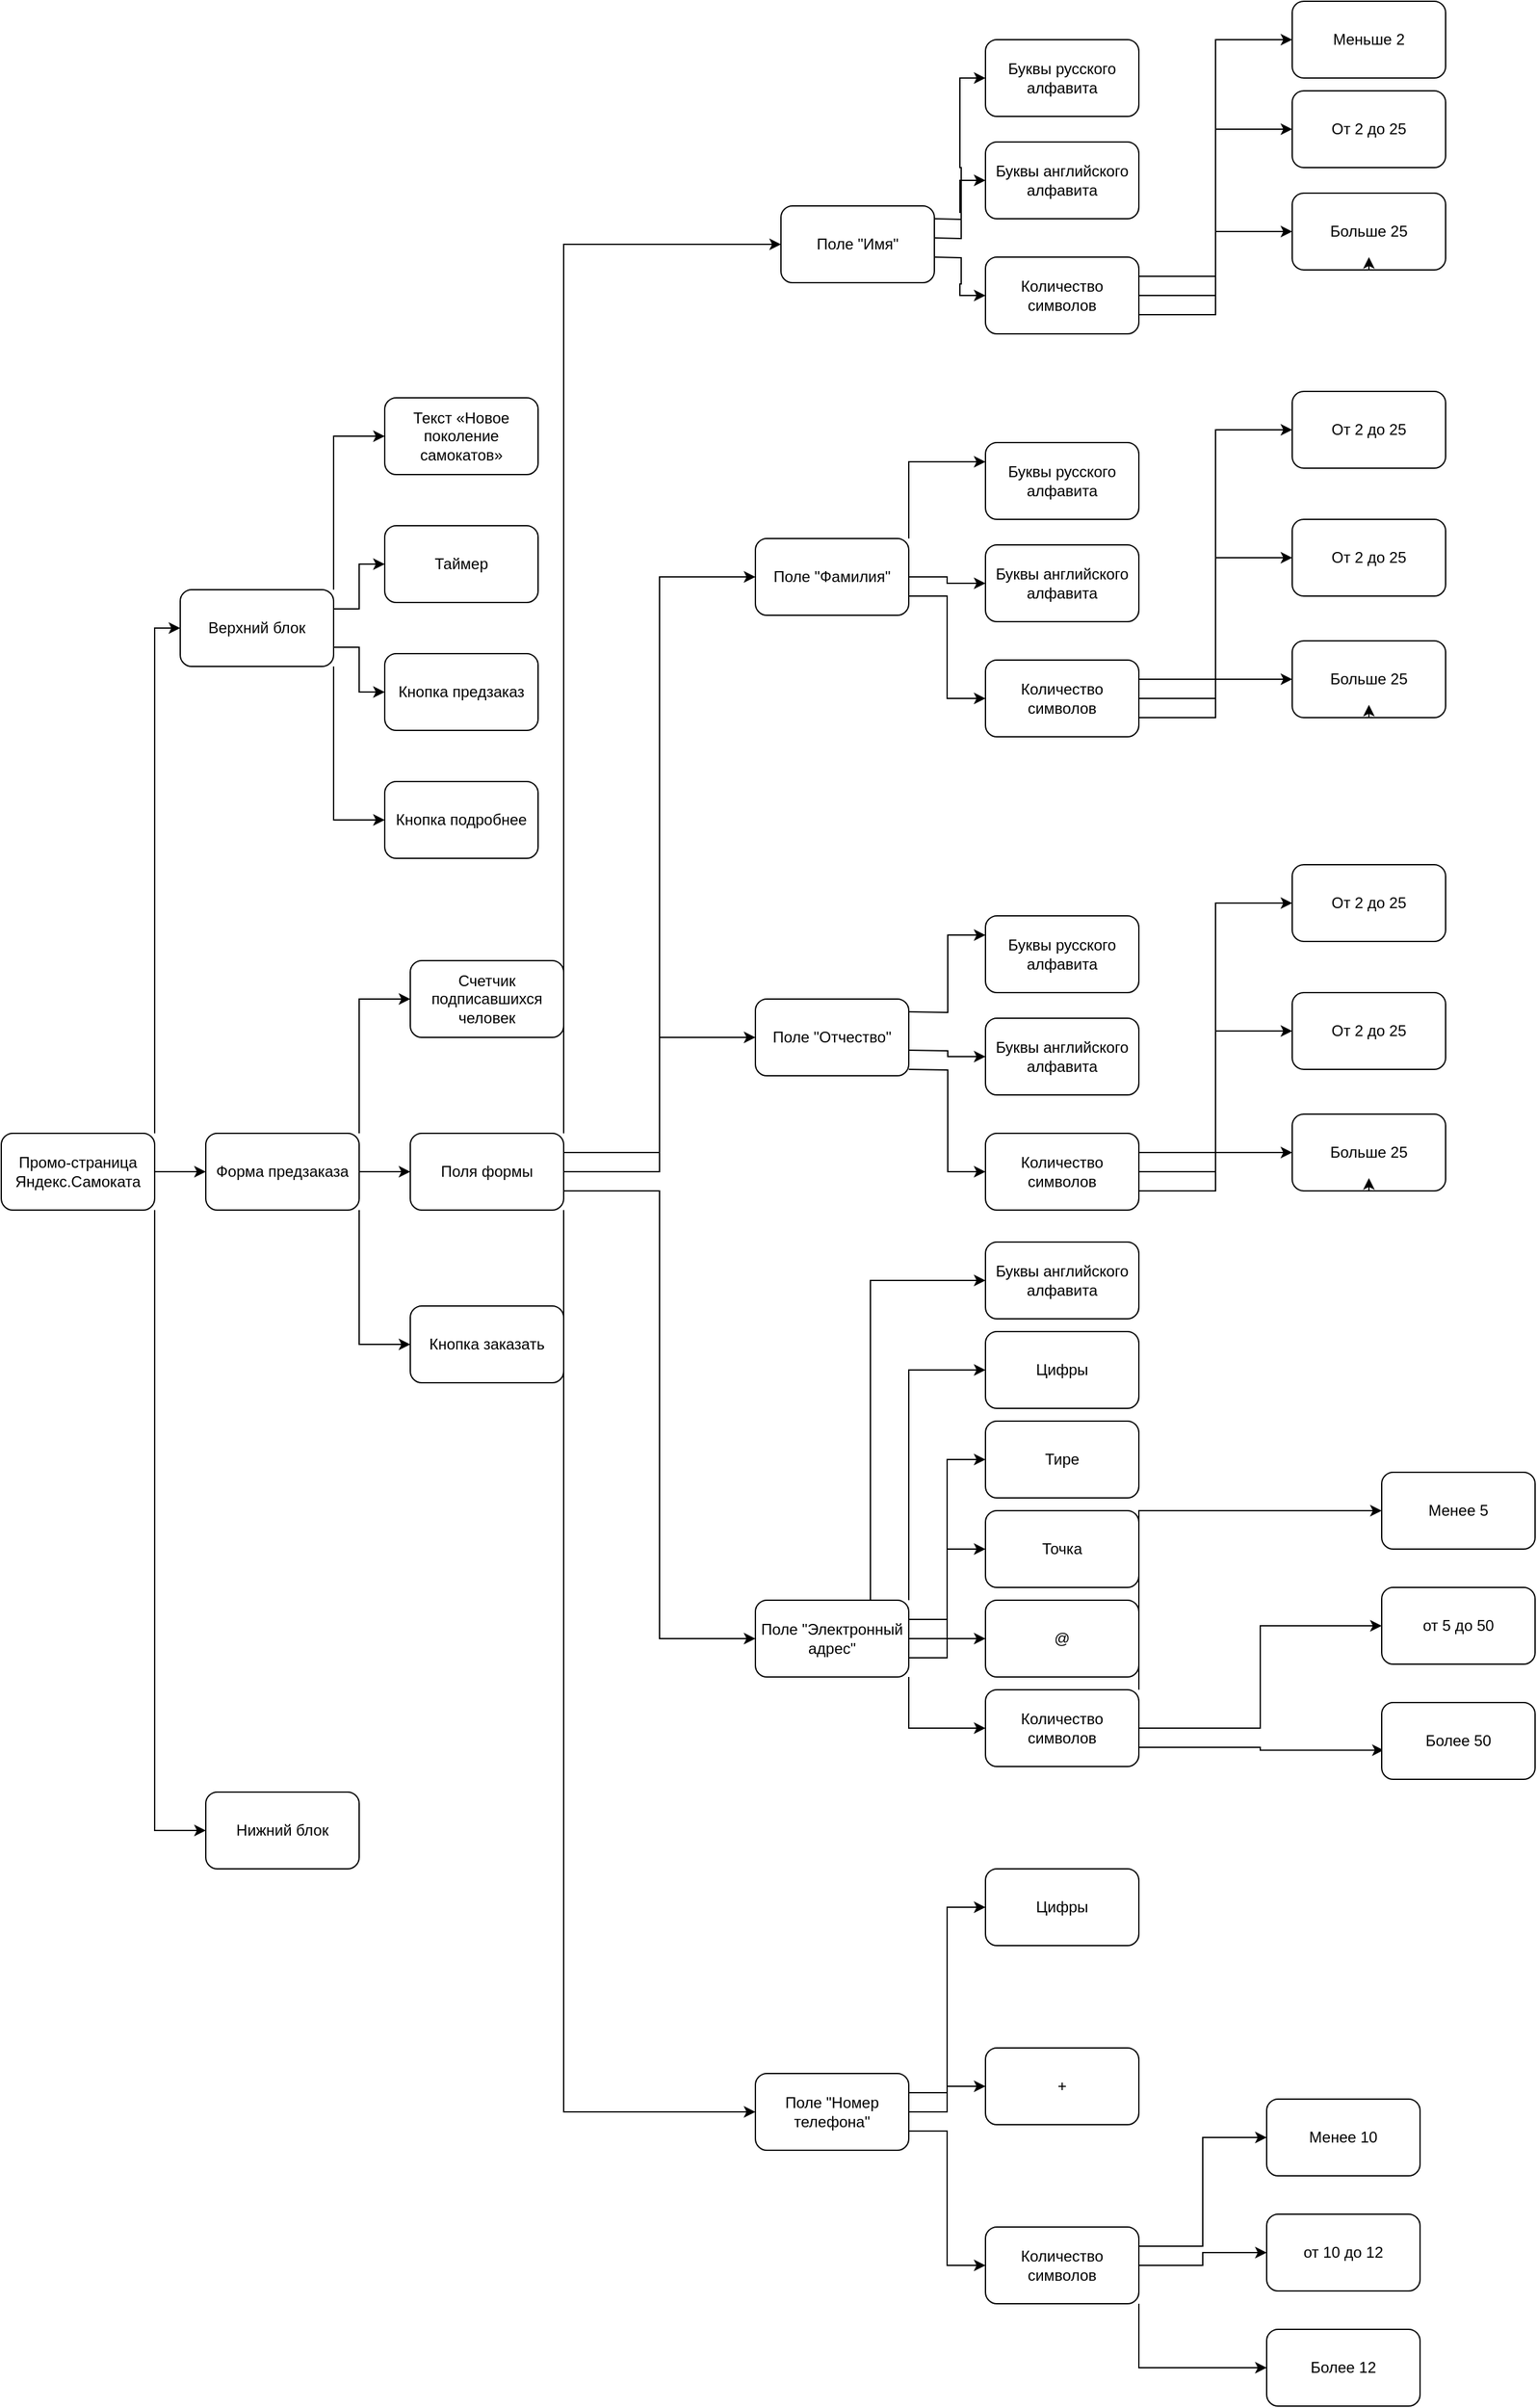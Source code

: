 <mxfile version="18.1.3" type="github">
  <diagram id="R5nIK7qsvhSTW9m24WU9" name="Page-1">
    <mxGraphModel dx="1038" dy="1786" grid="1" gridSize="10" guides="1" tooltips="1" connect="1" arrows="1" fold="1" page="1" pageScale="1" pageWidth="827" pageHeight="1169" math="0" shadow="0">
      <root>
        <mxCell id="0" />
        <mxCell id="1" parent="0" />
        <mxCell id="14kvKmpPdYPqdVUTNqJl-6" style="edgeStyle=orthogonalEdgeStyle;rounded=0;orthogonalLoop=1;jettySize=auto;html=1;exitX=1;exitY=0;exitDx=0;exitDy=0;entryX=0;entryY=0.5;entryDx=0;entryDy=0;" edge="1" parent="1" source="14kvKmpPdYPqdVUTNqJl-1" target="14kvKmpPdYPqdVUTNqJl-2">
          <mxGeometry relative="1" as="geometry" />
        </mxCell>
        <mxCell id="14kvKmpPdYPqdVUTNqJl-7" style="edgeStyle=orthogonalEdgeStyle;rounded=0;orthogonalLoop=1;jettySize=auto;html=1;exitX=1;exitY=0.5;exitDx=0;exitDy=0;" edge="1" parent="1" source="14kvKmpPdYPqdVUTNqJl-1" target="14kvKmpPdYPqdVUTNqJl-3">
          <mxGeometry relative="1" as="geometry" />
        </mxCell>
        <mxCell id="14kvKmpPdYPqdVUTNqJl-9" style="edgeStyle=orthogonalEdgeStyle;rounded=0;orthogonalLoop=1;jettySize=auto;html=1;exitX=1;exitY=1;exitDx=0;exitDy=0;entryX=0;entryY=0.5;entryDx=0;entryDy=0;" edge="1" parent="1" source="14kvKmpPdYPqdVUTNqJl-1" target="14kvKmpPdYPqdVUTNqJl-4">
          <mxGeometry relative="1" as="geometry" />
        </mxCell>
        <mxCell id="14kvKmpPdYPqdVUTNqJl-1" value="Промо-страница Яндекс.Самоката" style="rounded=1;whiteSpace=wrap;html=1;" vertex="1" parent="1">
          <mxGeometry y="555" width="120" height="60" as="geometry" />
        </mxCell>
        <mxCell id="14kvKmpPdYPqdVUTNqJl-14" style="edgeStyle=orthogonalEdgeStyle;rounded=0;orthogonalLoop=1;jettySize=auto;html=1;exitX=1;exitY=0;exitDx=0;exitDy=0;entryX=0;entryY=0.5;entryDx=0;entryDy=0;" edge="1" parent="1" source="14kvKmpPdYPqdVUTNqJl-2" target="14kvKmpPdYPqdVUTNqJl-11">
          <mxGeometry relative="1" as="geometry" />
        </mxCell>
        <mxCell id="14kvKmpPdYPqdVUTNqJl-15" style="edgeStyle=orthogonalEdgeStyle;rounded=0;orthogonalLoop=1;jettySize=auto;html=1;exitX=1;exitY=0.25;exitDx=0;exitDy=0;entryX=0;entryY=0.5;entryDx=0;entryDy=0;" edge="1" parent="1" source="14kvKmpPdYPqdVUTNqJl-2" target="14kvKmpPdYPqdVUTNqJl-10">
          <mxGeometry relative="1" as="geometry" />
        </mxCell>
        <mxCell id="14kvKmpPdYPqdVUTNqJl-16" style="edgeStyle=orthogonalEdgeStyle;rounded=0;orthogonalLoop=1;jettySize=auto;html=1;exitX=1;exitY=0.75;exitDx=0;exitDy=0;entryX=0;entryY=0.5;entryDx=0;entryDy=0;" edge="1" parent="1" source="14kvKmpPdYPqdVUTNqJl-2" target="14kvKmpPdYPqdVUTNqJl-12">
          <mxGeometry relative="1" as="geometry" />
        </mxCell>
        <mxCell id="14kvKmpPdYPqdVUTNqJl-17" style="edgeStyle=orthogonalEdgeStyle;rounded=0;orthogonalLoop=1;jettySize=auto;html=1;exitX=1;exitY=1;exitDx=0;exitDy=0;entryX=0;entryY=0.5;entryDx=0;entryDy=0;" edge="1" parent="1" source="14kvKmpPdYPqdVUTNqJl-2" target="14kvKmpPdYPqdVUTNqJl-13">
          <mxGeometry relative="1" as="geometry" />
        </mxCell>
        <mxCell id="14kvKmpPdYPqdVUTNqJl-2" value="Верхний блок" style="rounded=1;whiteSpace=wrap;html=1;" vertex="1" parent="1">
          <mxGeometry x="140" y="130" width="120" height="60" as="geometry" />
        </mxCell>
        <mxCell id="14kvKmpPdYPqdVUTNqJl-31" style="edgeStyle=orthogonalEdgeStyle;rounded=0;orthogonalLoop=1;jettySize=auto;html=1;exitX=1;exitY=0;exitDx=0;exitDy=0;entryX=0;entryY=0.5;entryDx=0;entryDy=0;" edge="1" parent="1" source="14kvKmpPdYPqdVUTNqJl-3" target="14kvKmpPdYPqdVUTNqJl-18">
          <mxGeometry relative="1" as="geometry" />
        </mxCell>
        <mxCell id="14kvKmpPdYPqdVUTNqJl-32" style="edgeStyle=orthogonalEdgeStyle;rounded=0;orthogonalLoop=1;jettySize=auto;html=1;exitX=1;exitY=0.5;exitDx=0;exitDy=0;" edge="1" parent="1" source="14kvKmpPdYPqdVUTNqJl-3" target="14kvKmpPdYPqdVUTNqJl-19">
          <mxGeometry relative="1" as="geometry" />
        </mxCell>
        <mxCell id="14kvKmpPdYPqdVUTNqJl-33" style="edgeStyle=orthogonalEdgeStyle;rounded=0;orthogonalLoop=1;jettySize=auto;html=1;exitX=1;exitY=1;exitDx=0;exitDy=0;entryX=0;entryY=0.5;entryDx=0;entryDy=0;" edge="1" parent="1" source="14kvKmpPdYPqdVUTNqJl-3" target="14kvKmpPdYPqdVUTNqJl-20">
          <mxGeometry relative="1" as="geometry" />
        </mxCell>
        <mxCell id="14kvKmpPdYPqdVUTNqJl-3" value="Форма предзаказа" style="rounded=1;whiteSpace=wrap;html=1;" vertex="1" parent="1">
          <mxGeometry x="160" y="555" width="120" height="60" as="geometry" />
        </mxCell>
        <mxCell id="14kvKmpPdYPqdVUTNqJl-4" value="Нижний блок" style="rounded=1;whiteSpace=wrap;html=1;" vertex="1" parent="1">
          <mxGeometry x="160" y="1070" width="120" height="60" as="geometry" />
        </mxCell>
        <mxCell id="14kvKmpPdYPqdVUTNqJl-10" value="Таймер" style="rounded=1;whiteSpace=wrap;html=1;" vertex="1" parent="1">
          <mxGeometry x="300" y="80" width="120" height="60" as="geometry" />
        </mxCell>
        <mxCell id="14kvKmpPdYPqdVUTNqJl-11" value="Текст «Новое поколение самокатов»" style="rounded=1;whiteSpace=wrap;html=1;" vertex="1" parent="1">
          <mxGeometry x="300" y="-20" width="120" height="60" as="geometry" />
        </mxCell>
        <mxCell id="14kvKmpPdYPqdVUTNqJl-12" value="Кнопка предзаказ" style="rounded=1;whiteSpace=wrap;html=1;" vertex="1" parent="1">
          <mxGeometry x="300" y="180" width="120" height="60" as="geometry" />
        </mxCell>
        <mxCell id="14kvKmpPdYPqdVUTNqJl-13" value="Кнопка подробнее" style="rounded=1;whiteSpace=wrap;html=1;" vertex="1" parent="1">
          <mxGeometry x="300" y="280" width="120" height="60" as="geometry" />
        </mxCell>
        <mxCell id="14kvKmpPdYPqdVUTNqJl-18" value="Счетчик подписавшихся человек" style="rounded=1;whiteSpace=wrap;html=1;" vertex="1" parent="1">
          <mxGeometry x="320" y="420" width="120" height="60" as="geometry" />
        </mxCell>
        <mxCell id="14kvKmpPdYPqdVUTNqJl-26" style="edgeStyle=orthogonalEdgeStyle;rounded=0;orthogonalLoop=1;jettySize=auto;html=1;exitX=1;exitY=0;exitDx=0;exitDy=0;entryX=0;entryY=0.5;entryDx=0;entryDy=0;" edge="1" parent="1" source="14kvKmpPdYPqdVUTNqJl-19" target="14kvKmpPdYPqdVUTNqJl-21">
          <mxGeometry relative="1" as="geometry" />
        </mxCell>
        <mxCell id="14kvKmpPdYPqdVUTNqJl-27" style="edgeStyle=orthogonalEdgeStyle;rounded=0;orthogonalLoop=1;jettySize=auto;html=1;exitX=1;exitY=0.25;exitDx=0;exitDy=0;entryX=0;entryY=0.5;entryDx=0;entryDy=0;" edge="1" parent="1" source="14kvKmpPdYPqdVUTNqJl-19" target="14kvKmpPdYPqdVUTNqJl-22">
          <mxGeometry relative="1" as="geometry" />
        </mxCell>
        <mxCell id="14kvKmpPdYPqdVUTNqJl-28" style="edgeStyle=orthogonalEdgeStyle;rounded=0;orthogonalLoop=1;jettySize=auto;html=1;exitX=1;exitY=0.5;exitDx=0;exitDy=0;entryX=0;entryY=0.5;entryDx=0;entryDy=0;" edge="1" parent="1" source="14kvKmpPdYPqdVUTNqJl-19" target="14kvKmpPdYPqdVUTNqJl-23">
          <mxGeometry relative="1" as="geometry" />
        </mxCell>
        <mxCell id="14kvKmpPdYPqdVUTNqJl-29" style="edgeStyle=orthogonalEdgeStyle;rounded=0;orthogonalLoop=1;jettySize=auto;html=1;exitX=1;exitY=0.75;exitDx=0;exitDy=0;entryX=0;entryY=0.5;entryDx=0;entryDy=0;" edge="1" parent="1" source="14kvKmpPdYPqdVUTNqJl-19" target="14kvKmpPdYPqdVUTNqJl-24">
          <mxGeometry relative="1" as="geometry" />
        </mxCell>
        <mxCell id="14kvKmpPdYPqdVUTNqJl-30" style="edgeStyle=orthogonalEdgeStyle;rounded=0;orthogonalLoop=1;jettySize=auto;html=1;exitX=1;exitY=1;exitDx=0;exitDy=0;entryX=0;entryY=0.5;entryDx=0;entryDy=0;" edge="1" parent="1" source="14kvKmpPdYPqdVUTNqJl-19" target="14kvKmpPdYPqdVUTNqJl-25">
          <mxGeometry relative="1" as="geometry" />
        </mxCell>
        <mxCell id="14kvKmpPdYPqdVUTNqJl-19" value="Поля формы" style="rounded=1;whiteSpace=wrap;html=1;" vertex="1" parent="1">
          <mxGeometry x="320" y="555" width="120" height="60" as="geometry" />
        </mxCell>
        <mxCell id="14kvKmpPdYPqdVUTNqJl-20" value="Кнопка заказать" style="rounded=1;whiteSpace=wrap;html=1;" vertex="1" parent="1">
          <mxGeometry x="320" y="690" width="120" height="60" as="geometry" />
        </mxCell>
        <mxCell id="14kvKmpPdYPqdVUTNqJl-41" style="edgeStyle=orthogonalEdgeStyle;rounded=0;orthogonalLoop=1;jettySize=auto;html=1;exitX=1;exitY=0;exitDx=0;exitDy=0;entryX=0;entryY=0.5;entryDx=0;entryDy=0;" edge="1" parent="1" target="14kvKmpPdYPqdVUTNqJl-34">
          <mxGeometry relative="1" as="geometry">
            <mxPoint x="730" y="-160" as="sourcePoint" />
          </mxGeometry>
        </mxCell>
        <mxCell id="14kvKmpPdYPqdVUTNqJl-42" style="edgeStyle=orthogonalEdgeStyle;rounded=0;orthogonalLoop=1;jettySize=auto;html=1;exitX=1;exitY=0.25;exitDx=0;exitDy=0;entryX=0;entryY=0.5;entryDx=0;entryDy=0;" edge="1" parent="1" target="14kvKmpPdYPqdVUTNqJl-35">
          <mxGeometry relative="1" as="geometry">
            <mxPoint x="730" y="-145" as="sourcePoint" />
          </mxGeometry>
        </mxCell>
        <mxCell id="14kvKmpPdYPqdVUTNqJl-43" style="edgeStyle=orthogonalEdgeStyle;rounded=0;orthogonalLoop=1;jettySize=auto;html=1;exitX=1;exitY=0.5;exitDx=0;exitDy=0;entryX=0;entryY=0.5;entryDx=0;entryDy=0;" edge="1" parent="1" target="14kvKmpPdYPqdVUTNqJl-36">
          <mxGeometry relative="1" as="geometry">
            <mxPoint x="730" y="-130" as="sourcePoint" />
          </mxGeometry>
        </mxCell>
        <mxCell id="14kvKmpPdYPqdVUTNqJl-21" value="Поле &quot;Имя&quot;" style="rounded=1;whiteSpace=wrap;html=1;" vertex="1" parent="1">
          <mxGeometry x="610" y="-170" width="120" height="60" as="geometry" />
        </mxCell>
        <mxCell id="14kvKmpPdYPqdVUTNqJl-59" style="edgeStyle=orthogonalEdgeStyle;rounded=0;orthogonalLoop=1;jettySize=auto;html=1;exitX=1;exitY=0;exitDx=0;exitDy=0;entryX=0;entryY=0.25;entryDx=0;entryDy=0;" edge="1" parent="1" source="14kvKmpPdYPqdVUTNqJl-22" target="14kvKmpPdYPqdVUTNqJl-48">
          <mxGeometry relative="1" as="geometry" />
        </mxCell>
        <mxCell id="14kvKmpPdYPqdVUTNqJl-60" style="edgeStyle=orthogonalEdgeStyle;rounded=0;orthogonalLoop=1;jettySize=auto;html=1;exitX=1;exitY=0.5;exitDx=0;exitDy=0;entryX=0;entryY=0.5;entryDx=0;entryDy=0;" edge="1" parent="1" source="14kvKmpPdYPqdVUTNqJl-22" target="14kvKmpPdYPqdVUTNqJl-49">
          <mxGeometry relative="1" as="geometry" />
        </mxCell>
        <mxCell id="14kvKmpPdYPqdVUTNqJl-61" style="edgeStyle=orthogonalEdgeStyle;rounded=0;orthogonalLoop=1;jettySize=auto;html=1;exitX=1;exitY=0.75;exitDx=0;exitDy=0;entryX=0;entryY=0.5;entryDx=0;entryDy=0;" edge="1" parent="1" source="14kvKmpPdYPqdVUTNqJl-22" target="14kvKmpPdYPqdVUTNqJl-53">
          <mxGeometry relative="1" as="geometry" />
        </mxCell>
        <mxCell id="14kvKmpPdYPqdVUTNqJl-22" value="&lt;span style=&quot;&quot;&gt;Поле &quot;Фамилия&quot;&lt;/span&gt;" style="rounded=1;whiteSpace=wrap;html=1;" vertex="1" parent="1">
          <mxGeometry x="590" y="90" width="120" height="60" as="geometry" />
        </mxCell>
        <mxCell id="14kvKmpPdYPqdVUTNqJl-23" value="&lt;span style=&quot;&quot;&gt;Поле &quot;Отчество&quot;&lt;/span&gt;" style="rounded=1;whiteSpace=wrap;html=1;" vertex="1" parent="1">
          <mxGeometry x="590" y="450" width="120" height="60" as="geometry" />
        </mxCell>
        <mxCell id="14kvKmpPdYPqdVUTNqJl-84" style="edgeStyle=orthogonalEdgeStyle;rounded=0;orthogonalLoop=1;jettySize=auto;html=1;exitX=0.75;exitY=0;exitDx=0;exitDy=0;entryX=0;entryY=0.5;entryDx=0;entryDy=0;" edge="1" parent="1" source="14kvKmpPdYPqdVUTNqJl-24" target="14kvKmpPdYPqdVUTNqJl-79">
          <mxGeometry relative="1" as="geometry" />
        </mxCell>
        <mxCell id="14kvKmpPdYPqdVUTNqJl-85" style="edgeStyle=orthogonalEdgeStyle;rounded=0;orthogonalLoop=1;jettySize=auto;html=1;exitX=1;exitY=0;exitDx=0;exitDy=0;entryX=0;entryY=0.5;entryDx=0;entryDy=0;" edge="1" parent="1" source="14kvKmpPdYPqdVUTNqJl-24" target="14kvKmpPdYPqdVUTNqJl-78">
          <mxGeometry relative="1" as="geometry" />
        </mxCell>
        <mxCell id="14kvKmpPdYPqdVUTNqJl-86" style="edgeStyle=orthogonalEdgeStyle;rounded=0;orthogonalLoop=1;jettySize=auto;html=1;exitX=1;exitY=0.25;exitDx=0;exitDy=0;entryX=0;entryY=0.5;entryDx=0;entryDy=0;" edge="1" parent="1" source="14kvKmpPdYPqdVUTNqJl-24" target="14kvKmpPdYPqdVUTNqJl-77">
          <mxGeometry relative="1" as="geometry" />
        </mxCell>
        <mxCell id="14kvKmpPdYPqdVUTNqJl-87" style="edgeStyle=orthogonalEdgeStyle;rounded=0;orthogonalLoop=1;jettySize=auto;html=1;exitX=1;exitY=0.5;exitDx=0;exitDy=0;entryX=0;entryY=0.5;entryDx=0;entryDy=0;" edge="1" parent="1" source="14kvKmpPdYPqdVUTNqJl-24" target="14kvKmpPdYPqdVUTNqJl-76">
          <mxGeometry relative="1" as="geometry" />
        </mxCell>
        <mxCell id="14kvKmpPdYPqdVUTNqJl-88" style="edgeStyle=orthogonalEdgeStyle;rounded=0;orthogonalLoop=1;jettySize=auto;html=1;exitX=1;exitY=0.75;exitDx=0;exitDy=0;entryX=0;entryY=0.5;entryDx=0;entryDy=0;" edge="1" parent="1" source="14kvKmpPdYPqdVUTNqJl-24" target="14kvKmpPdYPqdVUTNqJl-75">
          <mxGeometry relative="1" as="geometry" />
        </mxCell>
        <mxCell id="14kvKmpPdYPqdVUTNqJl-89" style="edgeStyle=orthogonalEdgeStyle;rounded=0;orthogonalLoop=1;jettySize=auto;html=1;exitX=1;exitY=1;exitDx=0;exitDy=0;entryX=0;entryY=0.5;entryDx=0;entryDy=0;" edge="1" parent="1" source="14kvKmpPdYPqdVUTNqJl-24" target="14kvKmpPdYPqdVUTNqJl-80">
          <mxGeometry relative="1" as="geometry" />
        </mxCell>
        <mxCell id="14kvKmpPdYPqdVUTNqJl-24" value="&lt;span style=&quot;&quot;&gt;Поле &quot;Электронный адрес&quot;&lt;/span&gt;" style="rounded=1;whiteSpace=wrap;html=1;" vertex="1" parent="1">
          <mxGeometry x="590" y="920" width="120" height="60" as="geometry" />
        </mxCell>
        <mxCell id="14kvKmpPdYPqdVUTNqJl-99" style="edgeStyle=orthogonalEdgeStyle;rounded=0;orthogonalLoop=1;jettySize=auto;html=1;exitX=1;exitY=0.25;exitDx=0;exitDy=0;entryX=0;entryY=0.5;entryDx=0;entryDy=0;" edge="1" parent="1" source="14kvKmpPdYPqdVUTNqJl-25" target="14kvKmpPdYPqdVUTNqJl-95">
          <mxGeometry relative="1" as="geometry" />
        </mxCell>
        <mxCell id="14kvKmpPdYPqdVUTNqJl-100" style="edgeStyle=orthogonalEdgeStyle;rounded=0;orthogonalLoop=1;jettySize=auto;html=1;exitX=1;exitY=0.5;exitDx=0;exitDy=0;" edge="1" parent="1" source="14kvKmpPdYPqdVUTNqJl-25" target="14kvKmpPdYPqdVUTNqJl-94">
          <mxGeometry relative="1" as="geometry" />
        </mxCell>
        <mxCell id="14kvKmpPdYPqdVUTNqJl-101" style="edgeStyle=orthogonalEdgeStyle;rounded=0;orthogonalLoop=1;jettySize=auto;html=1;exitX=1;exitY=0.75;exitDx=0;exitDy=0;entryX=0;entryY=0.5;entryDx=0;entryDy=0;" edge="1" parent="1" source="14kvKmpPdYPqdVUTNqJl-25" target="14kvKmpPdYPqdVUTNqJl-93">
          <mxGeometry relative="1" as="geometry" />
        </mxCell>
        <mxCell id="14kvKmpPdYPqdVUTNqJl-25" value="&lt;span style=&quot;&quot;&gt;Поле &quot;Номер телефона&quot;&lt;/span&gt;" style="rounded=1;whiteSpace=wrap;html=1;" vertex="1" parent="1">
          <mxGeometry x="590" y="1290" width="120" height="60" as="geometry" />
        </mxCell>
        <mxCell id="14kvKmpPdYPqdVUTNqJl-34" value="Буквы русского алфавита" style="rounded=1;whiteSpace=wrap;html=1;" vertex="1" parent="1">
          <mxGeometry x="770" y="-300" width="120" height="60" as="geometry" />
        </mxCell>
        <mxCell id="14kvKmpPdYPqdVUTNqJl-35" value="&lt;span style=&quot;&quot;&gt;Буквы английского алфавита&lt;/span&gt;" style="rounded=1;whiteSpace=wrap;html=1;" vertex="1" parent="1">
          <mxGeometry x="770" y="-220" width="120" height="60" as="geometry" />
        </mxCell>
        <mxCell id="14kvKmpPdYPqdVUTNqJl-45" style="edgeStyle=orthogonalEdgeStyle;rounded=0;orthogonalLoop=1;jettySize=auto;html=1;exitX=1;exitY=0.25;exitDx=0;exitDy=0;entryX=0;entryY=0.5;entryDx=0;entryDy=0;" edge="1" parent="1" source="14kvKmpPdYPqdVUTNqJl-36" target="14kvKmpPdYPqdVUTNqJl-39">
          <mxGeometry relative="1" as="geometry" />
        </mxCell>
        <mxCell id="14kvKmpPdYPqdVUTNqJl-46" style="edgeStyle=orthogonalEdgeStyle;rounded=0;orthogonalLoop=1;jettySize=auto;html=1;exitX=1;exitY=0.5;exitDx=0;exitDy=0;entryX=0;entryY=0.5;entryDx=0;entryDy=0;" edge="1" parent="1" source="14kvKmpPdYPqdVUTNqJl-36" target="14kvKmpPdYPqdVUTNqJl-38">
          <mxGeometry relative="1" as="geometry" />
        </mxCell>
        <mxCell id="14kvKmpPdYPqdVUTNqJl-47" style="edgeStyle=orthogonalEdgeStyle;rounded=0;orthogonalLoop=1;jettySize=auto;html=1;exitX=1;exitY=0.75;exitDx=0;exitDy=0;" edge="1" parent="1" source="14kvKmpPdYPqdVUTNqJl-36" target="14kvKmpPdYPqdVUTNqJl-37">
          <mxGeometry relative="1" as="geometry" />
        </mxCell>
        <mxCell id="14kvKmpPdYPqdVUTNqJl-36" value="Количество символов" style="rounded=1;whiteSpace=wrap;html=1;" vertex="1" parent="1">
          <mxGeometry x="770" y="-130" width="120" height="60" as="geometry" />
        </mxCell>
        <mxCell id="14kvKmpPdYPqdVUTNqJl-37" value="Больше 25" style="rounded=1;whiteSpace=wrap;html=1;" vertex="1" parent="1">
          <mxGeometry x="1010" y="-180" width="120" height="60" as="geometry" />
        </mxCell>
        <mxCell id="14kvKmpPdYPqdVUTNqJl-38" value="От 2 до 25" style="rounded=1;whiteSpace=wrap;html=1;" vertex="1" parent="1">
          <mxGeometry x="1010" y="-260" width="120" height="60" as="geometry" />
        </mxCell>
        <mxCell id="14kvKmpPdYPqdVUTNqJl-39" value="Меньше 2" style="rounded=1;whiteSpace=wrap;html=1;" vertex="1" parent="1">
          <mxGeometry x="1010" y="-330" width="120" height="60" as="geometry" />
        </mxCell>
        <mxCell id="14kvKmpPdYPqdVUTNqJl-40" style="edgeStyle=orthogonalEdgeStyle;rounded=0;orthogonalLoop=1;jettySize=auto;html=1;exitX=0.5;exitY=1;exitDx=0;exitDy=0;entryX=0.5;entryY=0.833;entryDx=0;entryDy=0;entryPerimeter=0;" edge="1" parent="1" source="14kvKmpPdYPqdVUTNqJl-37" target="14kvKmpPdYPqdVUTNqJl-37">
          <mxGeometry relative="1" as="geometry" />
        </mxCell>
        <mxCell id="14kvKmpPdYPqdVUTNqJl-48" value="Буквы русского алфавита" style="rounded=1;whiteSpace=wrap;html=1;" vertex="1" parent="1">
          <mxGeometry x="770" y="15" width="120" height="60" as="geometry" />
        </mxCell>
        <mxCell id="14kvKmpPdYPqdVUTNqJl-49" value="&lt;span style=&quot;&quot;&gt;Буквы английского алфавита&lt;/span&gt;" style="rounded=1;whiteSpace=wrap;html=1;" vertex="1" parent="1">
          <mxGeometry x="770" y="95" width="120" height="60" as="geometry" />
        </mxCell>
        <mxCell id="14kvKmpPdYPqdVUTNqJl-51" style="edgeStyle=orthogonalEdgeStyle;rounded=0;orthogonalLoop=1;jettySize=auto;html=1;exitX=1;exitY=0.5;exitDx=0;exitDy=0;entryX=0;entryY=0.5;entryDx=0;entryDy=0;" edge="1" parent="1" source="14kvKmpPdYPqdVUTNqJl-53" target="14kvKmpPdYPqdVUTNqJl-55">
          <mxGeometry relative="1" as="geometry" />
        </mxCell>
        <mxCell id="14kvKmpPdYPqdVUTNqJl-52" style="edgeStyle=orthogonalEdgeStyle;rounded=0;orthogonalLoop=1;jettySize=auto;html=1;exitX=1;exitY=0.75;exitDx=0;exitDy=0;" edge="1" parent="1" source="14kvKmpPdYPqdVUTNqJl-53" target="14kvKmpPdYPqdVUTNqJl-54">
          <mxGeometry relative="1" as="geometry" />
        </mxCell>
        <mxCell id="14kvKmpPdYPqdVUTNqJl-58" style="edgeStyle=orthogonalEdgeStyle;rounded=0;orthogonalLoop=1;jettySize=auto;html=1;exitX=1;exitY=0.25;exitDx=0;exitDy=0;entryX=0;entryY=0.5;entryDx=0;entryDy=0;" edge="1" parent="1" source="14kvKmpPdYPqdVUTNqJl-53" target="14kvKmpPdYPqdVUTNqJl-57">
          <mxGeometry relative="1" as="geometry" />
        </mxCell>
        <mxCell id="14kvKmpPdYPqdVUTNqJl-53" value="Количество символов" style="rounded=1;whiteSpace=wrap;html=1;" vertex="1" parent="1">
          <mxGeometry x="770" y="185" width="120" height="60" as="geometry" />
        </mxCell>
        <mxCell id="14kvKmpPdYPqdVUTNqJl-54" value="Больше 25" style="rounded=1;whiteSpace=wrap;html=1;" vertex="1" parent="1">
          <mxGeometry x="1010" y="170" width="120" height="60" as="geometry" />
        </mxCell>
        <mxCell id="14kvKmpPdYPqdVUTNqJl-55" value="От 2 до 25" style="rounded=1;whiteSpace=wrap;html=1;" vertex="1" parent="1">
          <mxGeometry x="1010" y="-25" width="120" height="60" as="geometry" />
        </mxCell>
        <mxCell id="14kvKmpPdYPqdVUTNqJl-56" style="edgeStyle=orthogonalEdgeStyle;rounded=0;orthogonalLoop=1;jettySize=auto;html=1;exitX=0.5;exitY=1;exitDx=0;exitDy=0;entryX=0.5;entryY=0.833;entryDx=0;entryDy=0;entryPerimeter=0;" edge="1" parent="1" source="14kvKmpPdYPqdVUTNqJl-54" target="14kvKmpPdYPqdVUTNqJl-54">
          <mxGeometry relative="1" as="geometry" />
        </mxCell>
        <mxCell id="14kvKmpPdYPqdVUTNqJl-57" value="От 2 до 25" style="rounded=1;whiteSpace=wrap;html=1;" vertex="1" parent="1">
          <mxGeometry x="1010" y="75" width="120" height="60" as="geometry" />
        </mxCell>
        <mxCell id="14kvKmpPdYPqdVUTNqJl-62" style="edgeStyle=orthogonalEdgeStyle;rounded=0;orthogonalLoop=1;jettySize=auto;html=1;exitX=1;exitY=0;exitDx=0;exitDy=0;entryX=0;entryY=0.25;entryDx=0;entryDy=0;" edge="1" parent="1" target="14kvKmpPdYPqdVUTNqJl-65">
          <mxGeometry relative="1" as="geometry">
            <mxPoint x="710" y="460" as="sourcePoint" />
          </mxGeometry>
        </mxCell>
        <mxCell id="14kvKmpPdYPqdVUTNqJl-63" style="edgeStyle=orthogonalEdgeStyle;rounded=0;orthogonalLoop=1;jettySize=auto;html=1;exitX=1;exitY=0.5;exitDx=0;exitDy=0;entryX=0;entryY=0.5;entryDx=0;entryDy=0;" edge="1" parent="1" target="14kvKmpPdYPqdVUTNqJl-66">
          <mxGeometry relative="1" as="geometry">
            <mxPoint x="710" y="490" as="sourcePoint" />
          </mxGeometry>
        </mxCell>
        <mxCell id="14kvKmpPdYPqdVUTNqJl-64" style="edgeStyle=orthogonalEdgeStyle;rounded=0;orthogonalLoop=1;jettySize=auto;html=1;exitX=1;exitY=0.75;exitDx=0;exitDy=0;entryX=0;entryY=0.5;entryDx=0;entryDy=0;" edge="1" parent="1" target="14kvKmpPdYPqdVUTNqJl-70">
          <mxGeometry relative="1" as="geometry">
            <mxPoint x="710" y="505" as="sourcePoint" />
          </mxGeometry>
        </mxCell>
        <mxCell id="14kvKmpPdYPqdVUTNqJl-65" value="Буквы русского алфавита" style="rounded=1;whiteSpace=wrap;html=1;" vertex="1" parent="1">
          <mxGeometry x="770" y="385" width="120" height="60" as="geometry" />
        </mxCell>
        <mxCell id="14kvKmpPdYPqdVUTNqJl-66" value="&lt;span style=&quot;&quot;&gt;Буквы английского алфавита&lt;/span&gt;" style="rounded=1;whiteSpace=wrap;html=1;" vertex="1" parent="1">
          <mxGeometry x="770" y="465" width="120" height="60" as="geometry" />
        </mxCell>
        <mxCell id="14kvKmpPdYPqdVUTNqJl-67" style="edgeStyle=orthogonalEdgeStyle;rounded=0;orthogonalLoop=1;jettySize=auto;html=1;exitX=1;exitY=0.5;exitDx=0;exitDy=0;entryX=0;entryY=0.5;entryDx=0;entryDy=0;" edge="1" parent="1" source="14kvKmpPdYPqdVUTNqJl-70" target="14kvKmpPdYPqdVUTNqJl-72">
          <mxGeometry relative="1" as="geometry" />
        </mxCell>
        <mxCell id="14kvKmpPdYPqdVUTNqJl-68" style="edgeStyle=orthogonalEdgeStyle;rounded=0;orthogonalLoop=1;jettySize=auto;html=1;exitX=1;exitY=0.75;exitDx=0;exitDy=0;" edge="1" parent="1" source="14kvKmpPdYPqdVUTNqJl-70" target="14kvKmpPdYPqdVUTNqJl-71">
          <mxGeometry relative="1" as="geometry" />
        </mxCell>
        <mxCell id="14kvKmpPdYPqdVUTNqJl-69" style="edgeStyle=orthogonalEdgeStyle;rounded=0;orthogonalLoop=1;jettySize=auto;html=1;exitX=1;exitY=0.25;exitDx=0;exitDy=0;entryX=0;entryY=0.5;entryDx=0;entryDy=0;" edge="1" parent="1" source="14kvKmpPdYPqdVUTNqJl-70" target="14kvKmpPdYPqdVUTNqJl-74">
          <mxGeometry relative="1" as="geometry" />
        </mxCell>
        <mxCell id="14kvKmpPdYPqdVUTNqJl-70" value="Количество символов" style="rounded=1;whiteSpace=wrap;html=1;" vertex="1" parent="1">
          <mxGeometry x="770" y="555" width="120" height="60" as="geometry" />
        </mxCell>
        <mxCell id="14kvKmpPdYPqdVUTNqJl-71" value="Больше 25" style="rounded=1;whiteSpace=wrap;html=1;" vertex="1" parent="1">
          <mxGeometry x="1010" y="540" width="120" height="60" as="geometry" />
        </mxCell>
        <mxCell id="14kvKmpPdYPqdVUTNqJl-72" value="От 2 до 25" style="rounded=1;whiteSpace=wrap;html=1;" vertex="1" parent="1">
          <mxGeometry x="1010" y="345" width="120" height="60" as="geometry" />
        </mxCell>
        <mxCell id="14kvKmpPdYPqdVUTNqJl-73" style="edgeStyle=orthogonalEdgeStyle;rounded=0;orthogonalLoop=1;jettySize=auto;html=1;exitX=0.5;exitY=1;exitDx=0;exitDy=0;entryX=0.5;entryY=0.833;entryDx=0;entryDy=0;entryPerimeter=0;" edge="1" parent="1" source="14kvKmpPdYPqdVUTNqJl-71" target="14kvKmpPdYPqdVUTNqJl-71">
          <mxGeometry relative="1" as="geometry" />
        </mxCell>
        <mxCell id="14kvKmpPdYPqdVUTNqJl-74" value="От 2 до 25" style="rounded=1;whiteSpace=wrap;html=1;" vertex="1" parent="1">
          <mxGeometry x="1010" y="445" width="120" height="60" as="geometry" />
        </mxCell>
        <mxCell id="14kvKmpPdYPqdVUTNqJl-75" value="@" style="rounded=1;whiteSpace=wrap;html=1;" vertex="1" parent="1">
          <mxGeometry x="770" y="920" width="120" height="60" as="geometry" />
        </mxCell>
        <mxCell id="14kvKmpPdYPqdVUTNqJl-76" value="Точка" style="rounded=1;whiteSpace=wrap;html=1;" vertex="1" parent="1">
          <mxGeometry x="770" y="850" width="120" height="60" as="geometry" />
        </mxCell>
        <mxCell id="14kvKmpPdYPqdVUTNqJl-77" value="Тире" style="rounded=1;whiteSpace=wrap;html=1;" vertex="1" parent="1">
          <mxGeometry x="770" y="780" width="120" height="60" as="geometry" />
        </mxCell>
        <mxCell id="14kvKmpPdYPqdVUTNqJl-78" value="Цифры" style="rounded=1;whiteSpace=wrap;html=1;" vertex="1" parent="1">
          <mxGeometry x="770" y="710" width="120" height="60" as="geometry" />
        </mxCell>
        <mxCell id="14kvKmpPdYPqdVUTNqJl-79" value="&lt;span style=&quot;&quot;&gt;Буквы английского алфавита&lt;/span&gt;" style="rounded=1;whiteSpace=wrap;html=1;" vertex="1" parent="1">
          <mxGeometry x="770" y="640" width="120" height="60" as="geometry" />
        </mxCell>
        <mxCell id="14kvKmpPdYPqdVUTNqJl-90" style="edgeStyle=orthogonalEdgeStyle;rounded=0;orthogonalLoop=1;jettySize=auto;html=1;exitX=1;exitY=0;exitDx=0;exitDy=0;entryX=0;entryY=0.5;entryDx=0;entryDy=0;" edge="1" parent="1" source="14kvKmpPdYPqdVUTNqJl-80" target="14kvKmpPdYPqdVUTNqJl-83">
          <mxGeometry relative="1" as="geometry" />
        </mxCell>
        <mxCell id="14kvKmpPdYPqdVUTNqJl-91" style="edgeStyle=orthogonalEdgeStyle;rounded=0;orthogonalLoop=1;jettySize=auto;html=1;exitX=1;exitY=0.5;exitDx=0;exitDy=0;entryX=0;entryY=0.5;entryDx=0;entryDy=0;" edge="1" parent="1" source="14kvKmpPdYPqdVUTNqJl-80" target="14kvKmpPdYPqdVUTNqJl-82">
          <mxGeometry relative="1" as="geometry" />
        </mxCell>
        <mxCell id="14kvKmpPdYPqdVUTNqJl-92" style="edgeStyle=orthogonalEdgeStyle;rounded=0;orthogonalLoop=1;jettySize=auto;html=1;exitX=1;exitY=0.75;exitDx=0;exitDy=0;entryX=0.013;entryY=0.62;entryDx=0;entryDy=0;entryPerimeter=0;" edge="1" parent="1" source="14kvKmpPdYPqdVUTNqJl-80" target="14kvKmpPdYPqdVUTNqJl-81">
          <mxGeometry relative="1" as="geometry" />
        </mxCell>
        <mxCell id="14kvKmpPdYPqdVUTNqJl-80" value="Количество символов" style="rounded=1;whiteSpace=wrap;html=1;" vertex="1" parent="1">
          <mxGeometry x="770" y="990" width="120" height="60" as="geometry" />
        </mxCell>
        <mxCell id="14kvKmpPdYPqdVUTNqJl-81" value="Более 50" style="rounded=1;whiteSpace=wrap;html=1;" vertex="1" parent="1">
          <mxGeometry x="1080" y="1000" width="120" height="60" as="geometry" />
        </mxCell>
        <mxCell id="14kvKmpPdYPqdVUTNqJl-82" value="от 5 до 50" style="rounded=1;whiteSpace=wrap;html=1;" vertex="1" parent="1">
          <mxGeometry x="1080" y="910" width="120" height="60" as="geometry" />
        </mxCell>
        <mxCell id="14kvKmpPdYPqdVUTNqJl-83" value="Менее 5" style="rounded=1;whiteSpace=wrap;html=1;" vertex="1" parent="1">
          <mxGeometry x="1080" y="820" width="120" height="60" as="geometry" />
        </mxCell>
        <mxCell id="14kvKmpPdYPqdVUTNqJl-102" style="edgeStyle=orthogonalEdgeStyle;rounded=0;orthogonalLoop=1;jettySize=auto;html=1;exitX=1;exitY=0.25;exitDx=0;exitDy=0;entryX=0;entryY=0.5;entryDx=0;entryDy=0;" edge="1" parent="1" source="14kvKmpPdYPqdVUTNqJl-93" target="14kvKmpPdYPqdVUTNqJl-98">
          <mxGeometry relative="1" as="geometry" />
        </mxCell>
        <mxCell id="14kvKmpPdYPqdVUTNqJl-103" style="edgeStyle=orthogonalEdgeStyle;rounded=0;orthogonalLoop=1;jettySize=auto;html=1;exitX=1;exitY=0.5;exitDx=0;exitDy=0;" edge="1" parent="1" source="14kvKmpPdYPqdVUTNqJl-93" target="14kvKmpPdYPqdVUTNqJl-97">
          <mxGeometry relative="1" as="geometry" />
        </mxCell>
        <mxCell id="14kvKmpPdYPqdVUTNqJl-104" style="edgeStyle=orthogonalEdgeStyle;rounded=0;orthogonalLoop=1;jettySize=auto;html=1;exitX=1;exitY=1;exitDx=0;exitDy=0;entryX=0;entryY=0.5;entryDx=0;entryDy=0;" edge="1" parent="1" source="14kvKmpPdYPqdVUTNqJl-93" target="14kvKmpPdYPqdVUTNqJl-96">
          <mxGeometry relative="1" as="geometry" />
        </mxCell>
        <mxCell id="14kvKmpPdYPqdVUTNqJl-93" value="&lt;span style=&quot;&quot;&gt;Количество символов&lt;/span&gt;" style="rounded=1;whiteSpace=wrap;html=1;" vertex="1" parent="1">
          <mxGeometry x="770" y="1410" width="120" height="60" as="geometry" />
        </mxCell>
        <mxCell id="14kvKmpPdYPqdVUTNqJl-94" value="+" style="rounded=1;whiteSpace=wrap;html=1;" vertex="1" parent="1">
          <mxGeometry x="770" y="1270" width="120" height="60" as="geometry" />
        </mxCell>
        <mxCell id="14kvKmpPdYPqdVUTNqJl-95" value="Цифры" style="rounded=1;whiteSpace=wrap;html=1;" vertex="1" parent="1">
          <mxGeometry x="770" y="1130" width="120" height="60" as="geometry" />
        </mxCell>
        <mxCell id="14kvKmpPdYPqdVUTNqJl-96" value="Более 12" style="rounded=1;whiteSpace=wrap;html=1;" vertex="1" parent="1">
          <mxGeometry x="990" y="1490" width="120" height="60" as="geometry" />
        </mxCell>
        <mxCell id="14kvKmpPdYPqdVUTNqJl-97" value="от 10 до 12" style="rounded=1;whiteSpace=wrap;html=1;" vertex="1" parent="1">
          <mxGeometry x="990" y="1400" width="120" height="60" as="geometry" />
        </mxCell>
        <mxCell id="14kvKmpPdYPqdVUTNqJl-98" value="Менее 10" style="rounded=1;whiteSpace=wrap;html=1;" vertex="1" parent="1">
          <mxGeometry x="990" y="1310" width="120" height="60" as="geometry" />
        </mxCell>
      </root>
    </mxGraphModel>
  </diagram>
</mxfile>

